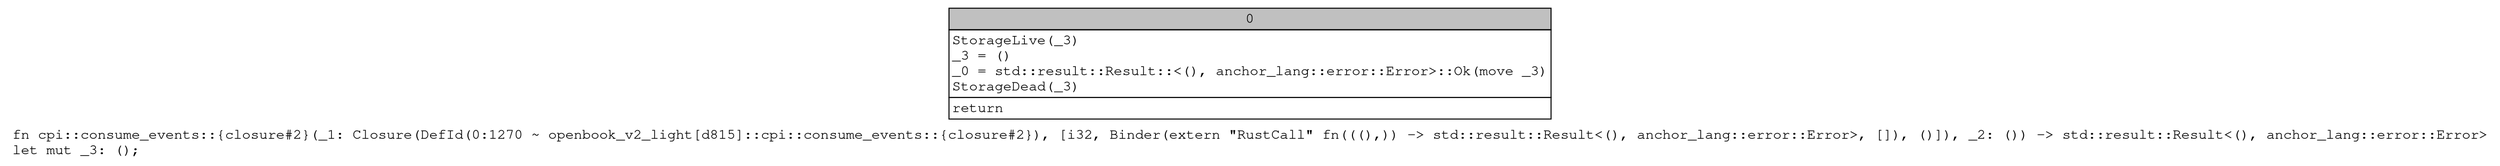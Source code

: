 digraph Mir_0_1270 {
    graph [fontname="Courier, monospace"];
    node [fontname="Courier, monospace"];
    edge [fontname="Courier, monospace"];
    label=<fn cpi::consume_events::{closure#2}(_1: Closure(DefId(0:1270 ~ openbook_v2_light[d815]::cpi::consume_events::{closure#2}), [i32, Binder(extern &quot;RustCall&quot; fn(((),)) -&gt; std::result::Result&lt;(), anchor_lang::error::Error&gt;, []), ()]), _2: ()) -&gt; std::result::Result&lt;(), anchor_lang::error::Error&gt;<br align="left"/>let mut _3: ();<br align="left"/>>;
    bb0__0_1270 [shape="none", label=<<table border="0" cellborder="1" cellspacing="0"><tr><td bgcolor="gray" align="center" colspan="1">0</td></tr><tr><td align="left" balign="left">StorageLive(_3)<br/>_3 = ()<br/>_0 = std::result::Result::&lt;(), anchor_lang::error::Error&gt;::Ok(move _3)<br/>StorageDead(_3)<br/></td></tr><tr><td align="left">return</td></tr></table>>];
}
